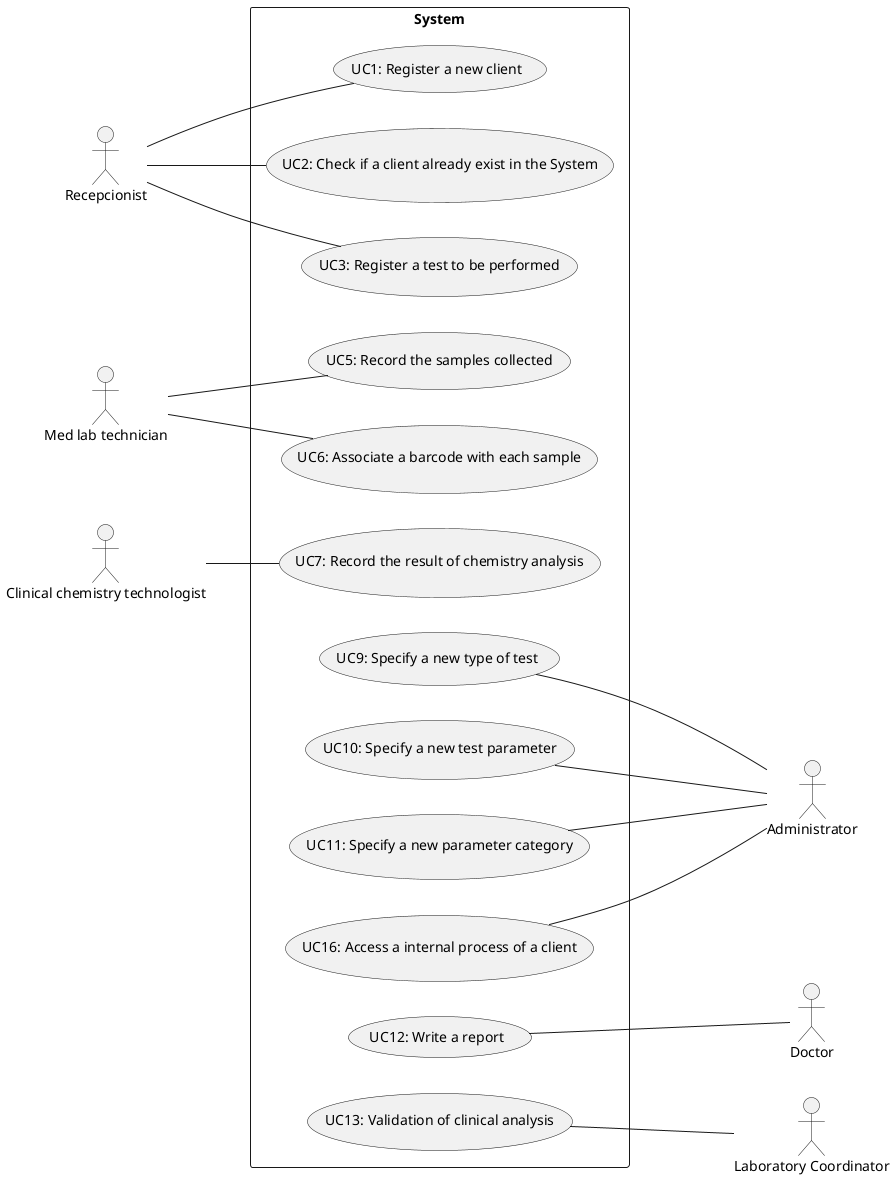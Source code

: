 @startuml
'https://plantuml.com/use-case-diagram
left to right direction
actor "Administrator" as Adm
actor "Recepcionist" as Recp
actor "Med lab technician" as MedLab
actor "Clinical chemistry technologist" as ClinTec
actor "Doctor" as Doc
actor "Laboratory Coordinator" as LabCod


rectangle System{

usecase "UC1: Register a new client" as UC1
usecase "UC2: Check if a client already exist in the System" as UC2
usecase "UC3: Register a test to be performed" as UC3
usecase "UC5: Record the samples collected" as UC5
usecase "UC6: Associate a barcode with each sample" as UC6
usecase "UC7: Record the result of chemistry analysis" as UC7
usecase "UC9: Specify a new type of test" as UC9
usecase "UC10: Specify a new test parameter" as UC10
usecase "UC11: Specify a new parameter category" as UC11
usecase "UC12: Write a report" as UC12
usecase "UC13: Validation of clinical analysis" as UC13
usecase "UC16: Access a internal process of a client" as UC16

}

Recp -- UC1
Recp -- UC2
Recp -- UC3
MedLab -- UC5
MedLab -- UC6
ClinTec -- UC7
UC9 --- Adm
UC10 --- Adm
UC11 --- Adm
UC16 --- Adm
UC12 --- Doc
UC13 --- LabCod







@enduml